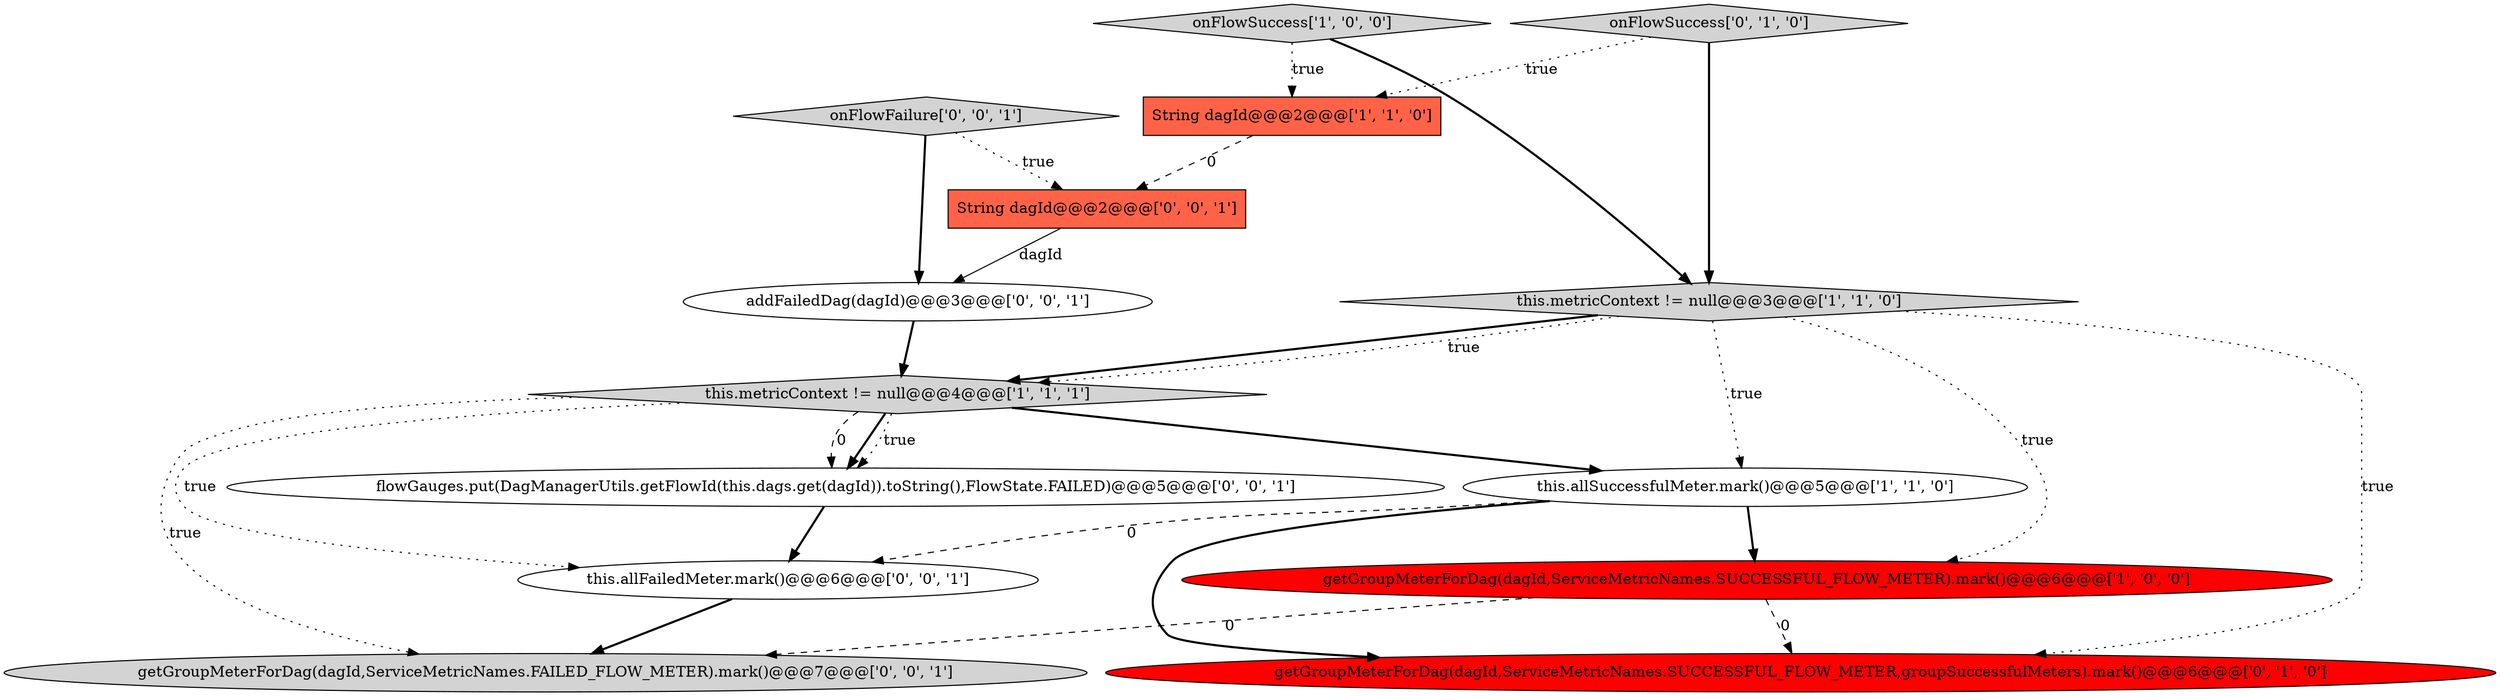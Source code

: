 digraph {
3 [style = filled, label = "this.allSuccessfulMeter.mark()@@@5@@@['1', '1', '0']", fillcolor = white, shape = ellipse image = "AAA0AAABBB1BBB"];
12 [style = filled, label = "addFailedDag(dagId)@@@3@@@['0', '0', '1']", fillcolor = white, shape = ellipse image = "AAA0AAABBB3BBB"];
10 [style = filled, label = "String dagId@@@2@@@['0', '0', '1']", fillcolor = tomato, shape = box image = "AAA0AAABBB3BBB"];
11 [style = filled, label = "flowGauges.put(DagManagerUtils.getFlowId(this.dags.get(dagId)).toString(),FlowState.FAILED)@@@5@@@['0', '0', '1']", fillcolor = white, shape = ellipse image = "AAA0AAABBB3BBB"];
0 [style = filled, label = "onFlowSuccess['1', '0', '0']", fillcolor = lightgray, shape = diamond image = "AAA0AAABBB1BBB"];
7 [style = filled, label = "onFlowSuccess['0', '1', '0']", fillcolor = lightgray, shape = diamond image = "AAA0AAABBB2BBB"];
13 [style = filled, label = "getGroupMeterForDag(dagId,ServiceMetricNames.FAILED_FLOW_METER).mark()@@@7@@@['0', '0', '1']", fillcolor = lightgray, shape = ellipse image = "AAA0AAABBB3BBB"];
6 [style = filled, label = "getGroupMeterForDag(dagId,ServiceMetricNames.SUCCESSFUL_FLOW_METER,groupSuccessfulMeters).mark()@@@6@@@['0', '1', '0']", fillcolor = red, shape = ellipse image = "AAA1AAABBB2BBB"];
5 [style = filled, label = "this.metricContext != null@@@3@@@['1', '1', '0']", fillcolor = lightgray, shape = diamond image = "AAA0AAABBB1BBB"];
8 [style = filled, label = "this.allFailedMeter.mark()@@@6@@@['0', '0', '1']", fillcolor = white, shape = ellipse image = "AAA0AAABBB3BBB"];
1 [style = filled, label = "getGroupMeterForDag(dagId,ServiceMetricNames.SUCCESSFUL_FLOW_METER).mark()@@@6@@@['1', '0', '0']", fillcolor = red, shape = ellipse image = "AAA1AAABBB1BBB"];
9 [style = filled, label = "onFlowFailure['0', '0', '1']", fillcolor = lightgray, shape = diamond image = "AAA0AAABBB3BBB"];
2 [style = filled, label = "this.metricContext != null@@@4@@@['1', '1', '1']", fillcolor = lightgray, shape = diamond image = "AAA0AAABBB1BBB"];
4 [style = filled, label = "String dagId@@@2@@@['1', '1', '0']", fillcolor = tomato, shape = box image = "AAA0AAABBB1BBB"];
3->1 [style = bold, label=""];
2->3 [style = bold, label=""];
5->1 [style = dotted, label="true"];
0->4 [style = dotted, label="true"];
10->12 [style = solid, label="dagId"];
5->6 [style = dotted, label="true"];
3->6 [style = bold, label=""];
5->3 [style = dotted, label="true"];
2->11 [style = dotted, label="true"];
1->13 [style = dashed, label="0"];
5->2 [style = bold, label=""];
7->5 [style = bold, label=""];
12->2 [style = bold, label=""];
1->6 [style = dashed, label="0"];
7->4 [style = dotted, label="true"];
3->8 [style = dashed, label="0"];
11->8 [style = bold, label=""];
2->11 [style = dashed, label="0"];
9->12 [style = bold, label=""];
5->2 [style = dotted, label="true"];
4->10 [style = dashed, label="0"];
9->10 [style = dotted, label="true"];
2->11 [style = bold, label=""];
2->13 [style = dotted, label="true"];
2->8 [style = dotted, label="true"];
8->13 [style = bold, label=""];
0->5 [style = bold, label=""];
}

